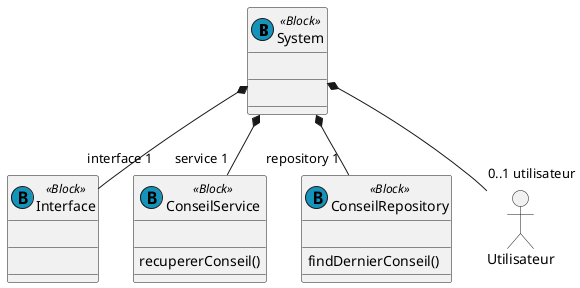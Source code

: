 @startuml
allow_mixing
class System << (B, #1593BA) Block >> {
    
    __

    __
}
class Interface << (B, #1593BA) Block >> {
    
    __

    __
}
class ConseilService << (B, #1593BA) Block >> {
    
    __
    recupererConseil()
    __
}
class ConseilRepository << (B, #1593BA) Block >> {
    
    __
    findDernierConseil()
    __
}
actor Utilisateur

System *-- "0..1 utilisateur" Utilisateur
System *-- "interface 1" Interface
System *-- "service 1" ConseilService
System *-- "repository 1" ConseilRepository
@enduml